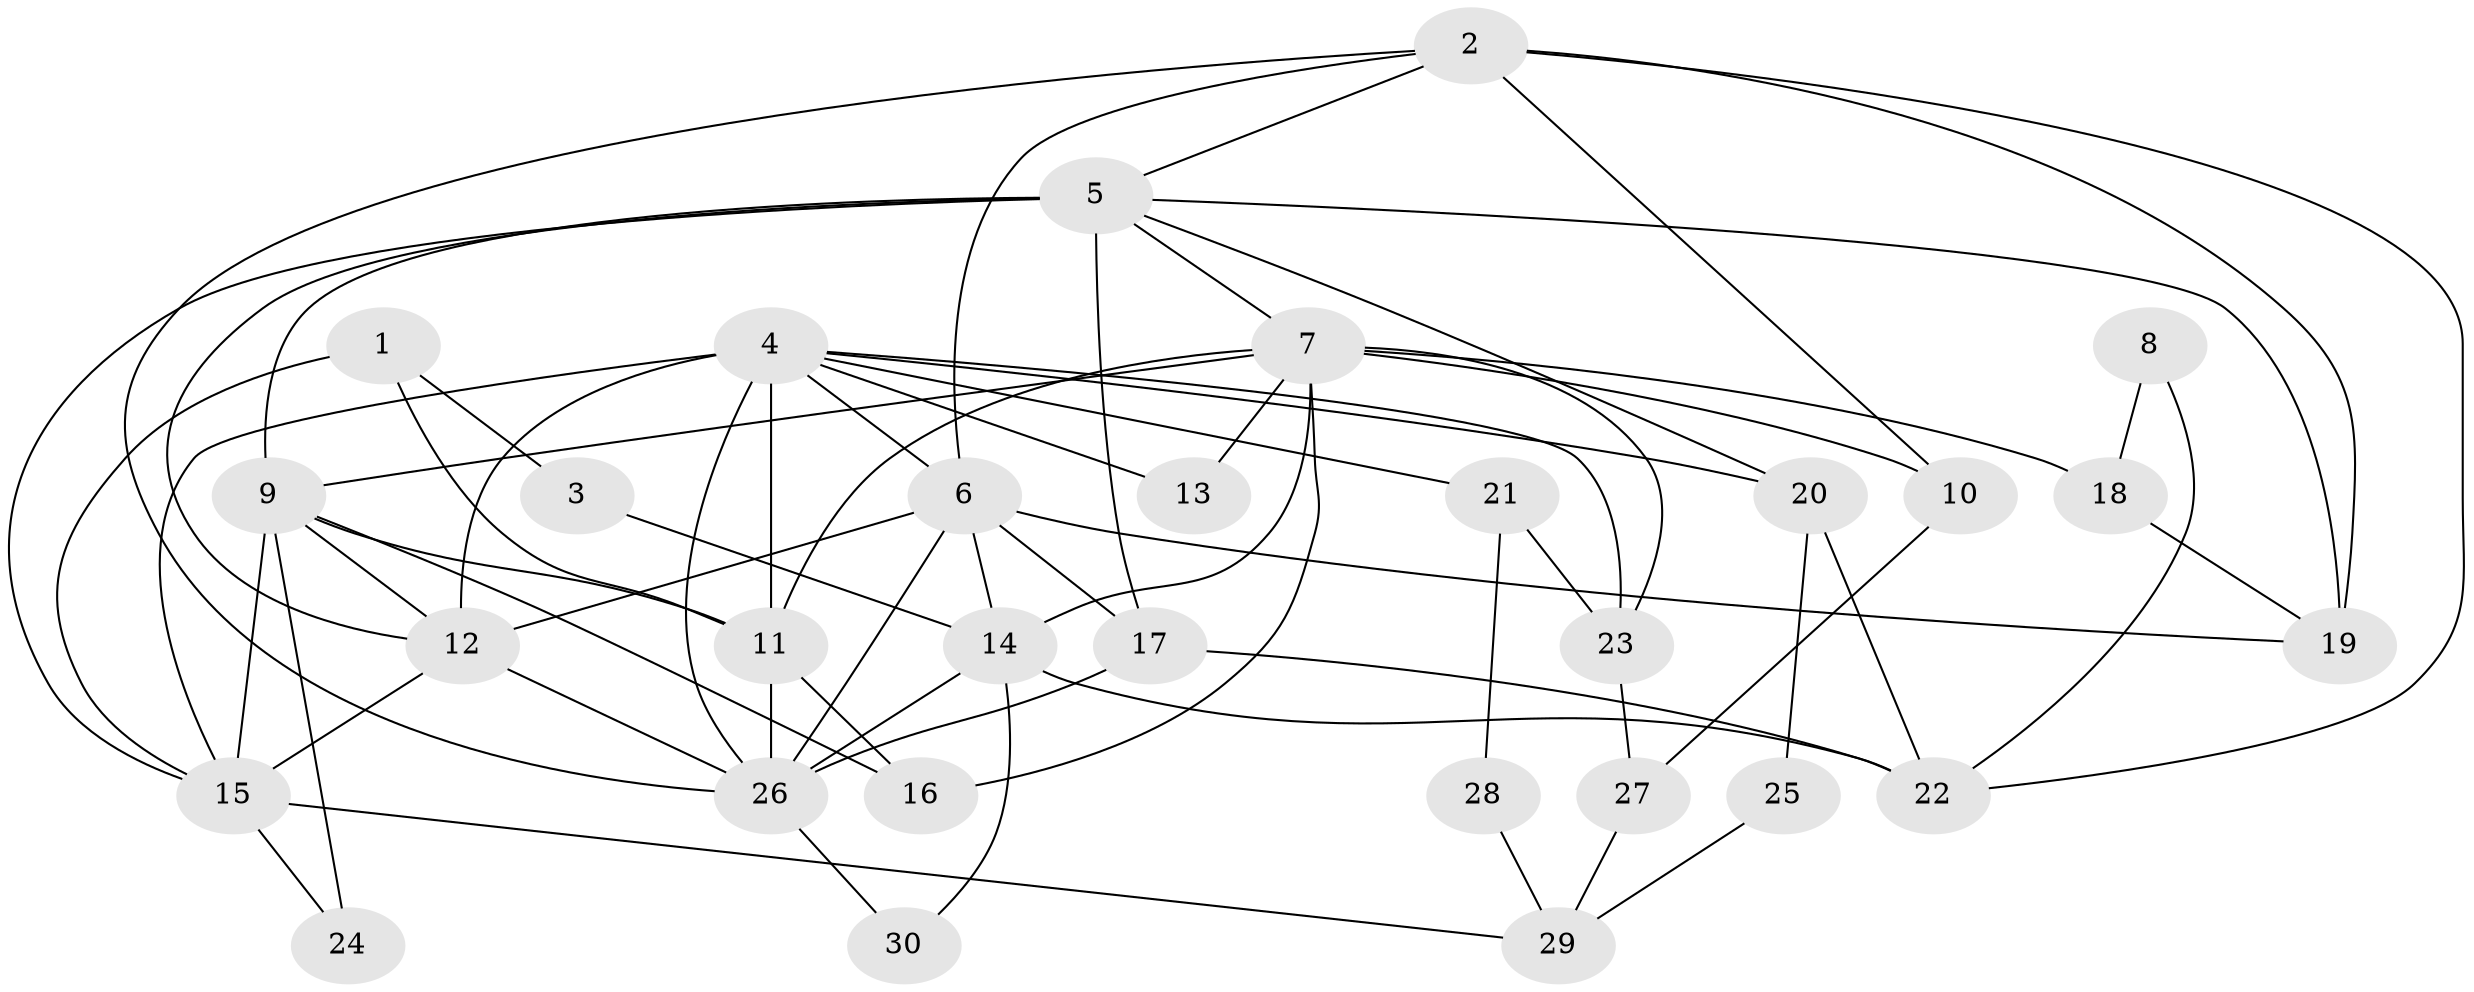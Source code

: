 // original degree distribution, {3: 0.2542372881355932, 4: 0.3220338983050847, 2: 0.11864406779661017, 5: 0.1694915254237288, 6: 0.1016949152542373, 7: 0.01694915254237288, 8: 0.01694915254237288}
// Generated by graph-tools (version 1.1) at 2025/51/03/04/25 22:51:06]
// undirected, 30 vertices, 68 edges
graph export_dot {
  node [color=gray90,style=filled];
  1;
  2;
  3;
  4;
  5;
  6;
  7;
  8;
  9;
  10;
  11;
  12;
  13;
  14;
  15;
  16;
  17;
  18;
  19;
  20;
  21;
  22;
  23;
  24;
  25;
  26;
  27;
  28;
  29;
  30;
  1 -- 3 [weight=1.0];
  1 -- 11 [weight=1.0];
  1 -- 15 [weight=1.0];
  2 -- 5 [weight=1.0];
  2 -- 6 [weight=1.0];
  2 -- 10 [weight=1.0];
  2 -- 19 [weight=1.0];
  2 -- 22 [weight=1.0];
  2 -- 26 [weight=1.0];
  3 -- 14 [weight=1.0];
  4 -- 6 [weight=1.0];
  4 -- 11 [weight=1.0];
  4 -- 12 [weight=3.0];
  4 -- 13 [weight=1.0];
  4 -- 15 [weight=1.0];
  4 -- 20 [weight=1.0];
  4 -- 21 [weight=1.0];
  4 -- 23 [weight=1.0];
  4 -- 26 [weight=1.0];
  5 -- 7 [weight=1.0];
  5 -- 9 [weight=1.0];
  5 -- 12 [weight=1.0];
  5 -- 15 [weight=1.0];
  5 -- 17 [weight=2.0];
  5 -- 19 [weight=1.0];
  5 -- 20 [weight=2.0];
  6 -- 12 [weight=2.0];
  6 -- 14 [weight=1.0];
  6 -- 17 [weight=2.0];
  6 -- 19 [weight=1.0];
  6 -- 26 [weight=1.0];
  7 -- 9 [weight=1.0];
  7 -- 10 [weight=1.0];
  7 -- 11 [weight=1.0];
  7 -- 13 [weight=2.0];
  7 -- 14 [weight=1.0];
  7 -- 16 [weight=2.0];
  7 -- 18 [weight=1.0];
  7 -- 23 [weight=1.0];
  8 -- 18 [weight=1.0];
  8 -- 22 [weight=1.0];
  9 -- 11 [weight=1.0];
  9 -- 12 [weight=2.0];
  9 -- 15 [weight=2.0];
  9 -- 16 [weight=1.0];
  9 -- 24 [weight=2.0];
  10 -- 27 [weight=1.0];
  11 -- 16 [weight=1.0];
  11 -- 26 [weight=1.0];
  12 -- 15 [weight=3.0];
  12 -- 26 [weight=2.0];
  14 -- 22 [weight=1.0];
  14 -- 26 [weight=2.0];
  14 -- 30 [weight=1.0];
  15 -- 24 [weight=1.0];
  15 -- 29 [weight=1.0];
  17 -- 22 [weight=1.0];
  17 -- 26 [weight=2.0];
  18 -- 19 [weight=1.0];
  20 -- 22 [weight=1.0];
  20 -- 25 [weight=1.0];
  21 -- 23 [weight=1.0];
  21 -- 28 [weight=1.0];
  23 -- 27 [weight=1.0];
  25 -- 29 [weight=1.0];
  26 -- 30 [weight=1.0];
  27 -- 29 [weight=1.0];
  28 -- 29 [weight=1.0];
}
